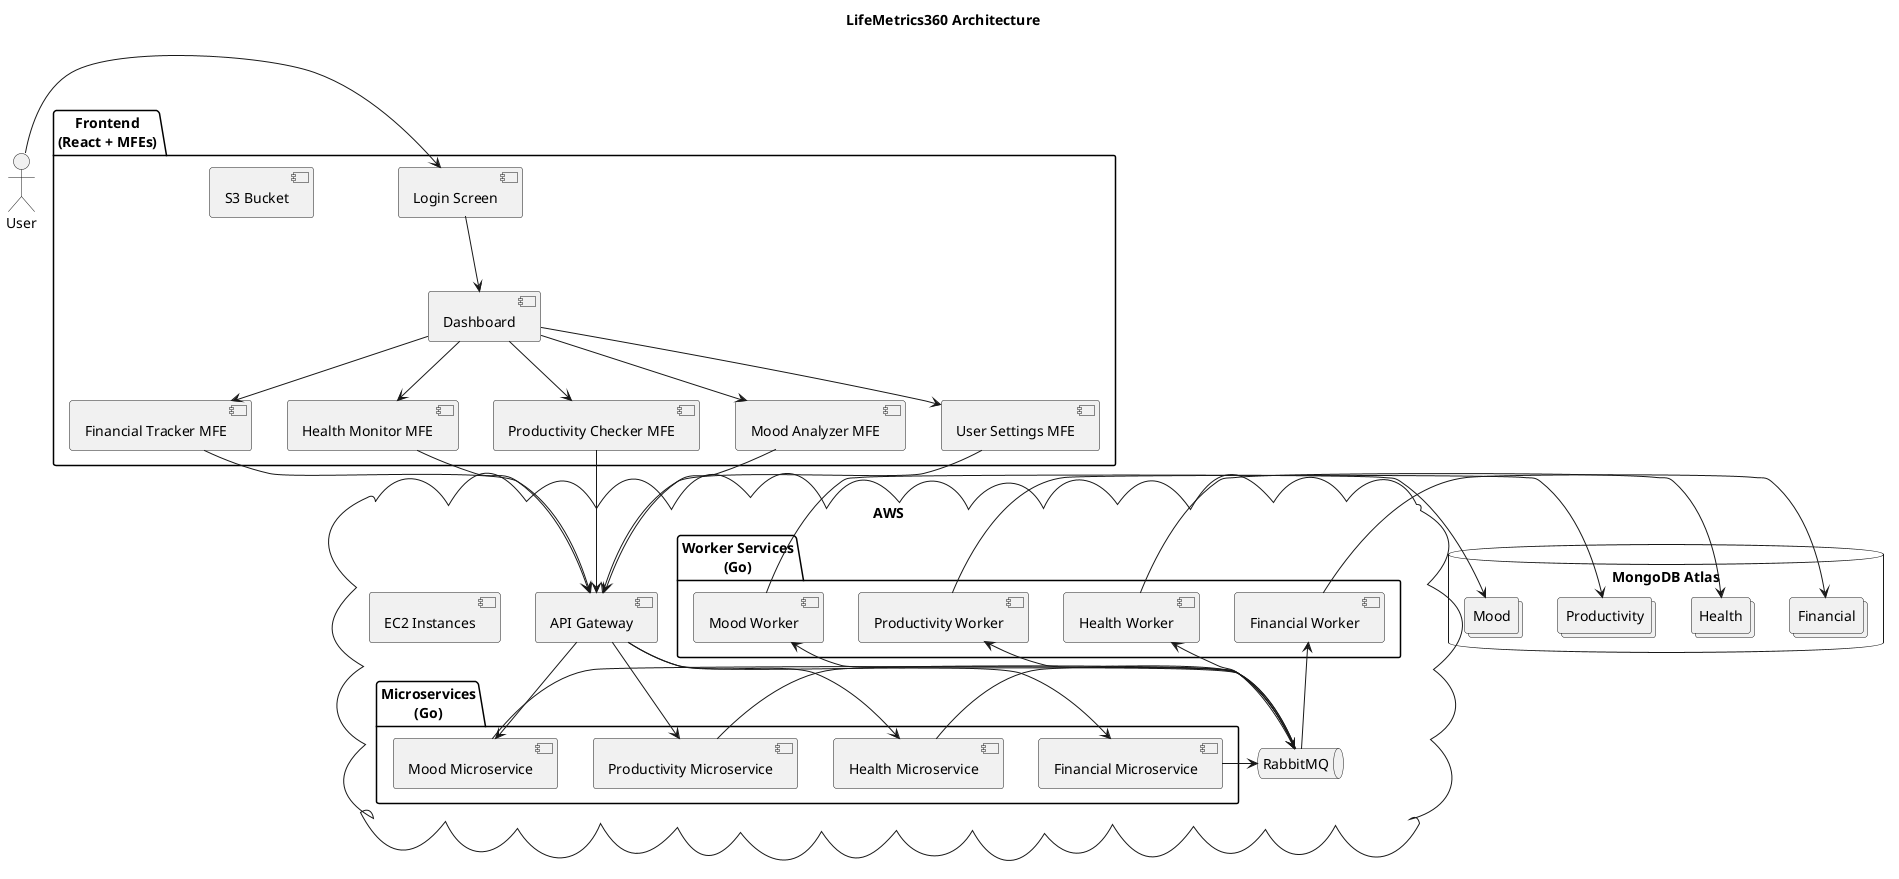 @startuml

title LifeMetrics360 Architecture

actor User

package "Frontend\n(React + MFEs)" {
  [Login Screen]
  [Dashboard]
  [Financial Tracker MFE]
  [Health Monitor MFE]
  [Productivity Checker MFE]
  [Mood Analyzer MFE]
  [User Settings MFE]
  [S3 Bucket]
}

database "MongoDB Atlas" {
  collections Financial
  collections Health
  collections Productivity
  collections Mood
}

cloud "AWS" {
  [API Gateway]
  [EC2 Instances]
  queue "RabbitMQ"
  package "Microservices\n(Go)" {
    [Financial Microservice]
    [Health Microservice]
    [Productivity Microservice]
    [Mood Microservice]
  }
  package "Worker Services\n(Go)" {
    [Financial Worker]
    [Health Worker]
    [Productivity Worker]
    [Mood Worker]
  }
}

User -> [Login Screen]
[Login Screen] --> [Dashboard]
[Dashboard] --> [Financial Tracker MFE]
[Dashboard] --> [Health Monitor MFE]
[Dashboard] --> [Productivity Checker MFE]
[Dashboard] --> [Mood Analyzer MFE]
[Dashboard] --> [User Settings MFE]

[API Gateway] --> [Financial Microservice]
[API Gateway] --> [Health Microservice]
[API Gateway] --> [Productivity Microservice]
[API Gateway] --> [Mood Microservice]

[Financial Microservice] -> RabbitMQ
[Health Microservice] -> RabbitMQ
[Productivity Microservice] -> RabbitMQ
[Mood Microservice] -> RabbitMQ

[Financial Worker] <-- RabbitMQ
[Health Worker] <-- RabbitMQ
[Productivity Worker] <-- RabbitMQ
[Mood Worker] <-- RabbitMQ

[Financial Worker] -> Financial
[Health Worker] -> Health
[Productivity Worker] -> Productivity
[Mood Worker] -> Mood

[Financial Tracker MFE] --> [API Gateway]
[Health Monitor MFE] --> [API Gateway]
[Productivity Checker MFE] --> [API Gateway]
[Mood Analyzer MFE] --> [API Gateway]
[User Settings MFE] --> [API Gateway]

@enduml
